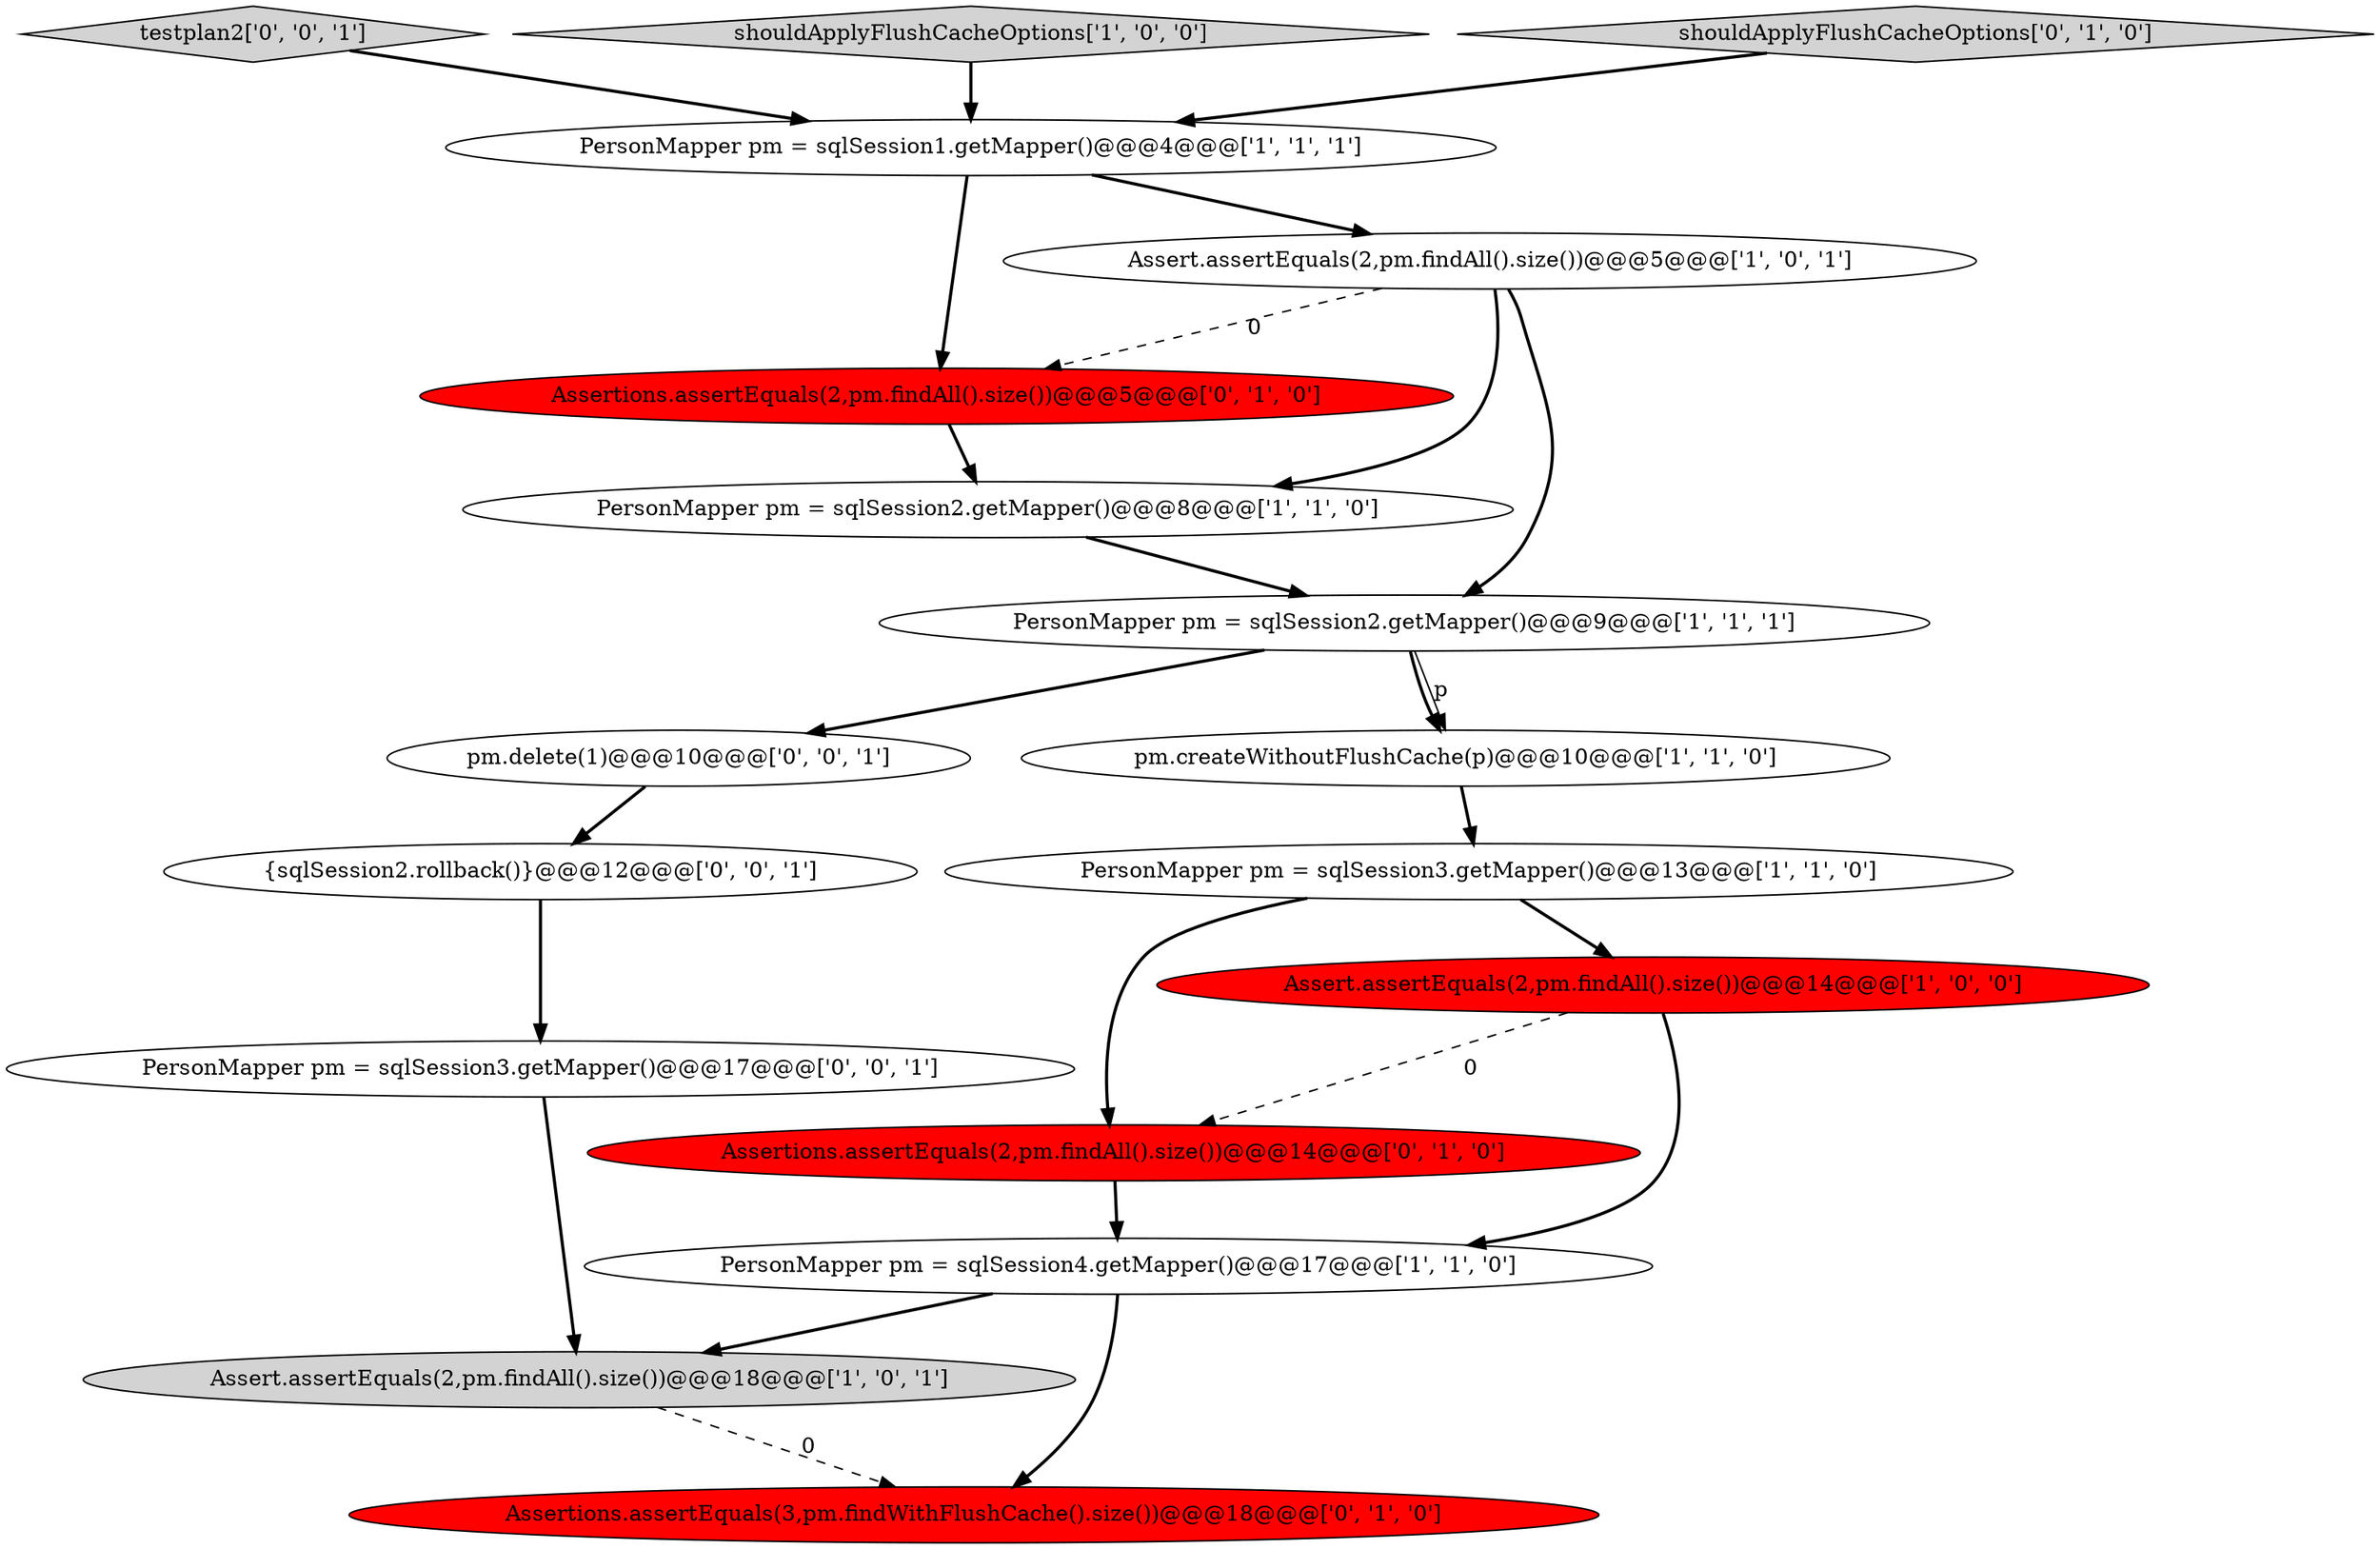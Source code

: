 digraph {
16 [style = filled, label = "{sqlSession2.rollback()}@@@12@@@['0', '0', '1']", fillcolor = white, shape = ellipse image = "AAA0AAABBB3BBB"];
10 [style = filled, label = "Assertions.assertEquals(2,pm.findAll().size())@@@14@@@['0', '1', '0']", fillcolor = red, shape = ellipse image = "AAA1AAABBB2BBB"];
8 [style = filled, label = "PersonMapper pm = sqlSession4.getMapper()@@@17@@@['1', '1', '0']", fillcolor = white, shape = ellipse image = "AAA0AAABBB1BBB"];
13 [style = filled, label = "Assertions.assertEquals(3,pm.findWithFlushCache().size())@@@18@@@['0', '1', '0']", fillcolor = red, shape = ellipse image = "AAA1AAABBB2BBB"];
15 [style = filled, label = "testplan2['0', '0', '1']", fillcolor = lightgray, shape = diamond image = "AAA0AAABBB3BBB"];
0 [style = filled, label = "Assert.assertEquals(2,pm.findAll().size())@@@5@@@['1', '0', '1']", fillcolor = white, shape = ellipse image = "AAA0AAABBB1BBB"];
17 [style = filled, label = "pm.delete(1)@@@10@@@['0', '0', '1']", fillcolor = white, shape = ellipse image = "AAA0AAABBB3BBB"];
4 [style = filled, label = "shouldApplyFlushCacheOptions['1', '0', '0']", fillcolor = lightgray, shape = diamond image = "AAA0AAABBB1BBB"];
7 [style = filled, label = "pm.createWithoutFlushCache(p)@@@10@@@['1', '1', '0']", fillcolor = white, shape = ellipse image = "AAA0AAABBB1BBB"];
3 [style = filled, label = "PersonMapper pm = sqlSession2.getMapper()@@@9@@@['1', '1', '1']", fillcolor = white, shape = ellipse image = "AAA0AAABBB1BBB"];
12 [style = filled, label = "Assertions.assertEquals(2,pm.findAll().size())@@@5@@@['0', '1', '0']", fillcolor = red, shape = ellipse image = "AAA1AAABBB2BBB"];
2 [style = filled, label = "PersonMapper pm = sqlSession1.getMapper()@@@4@@@['1', '1', '1']", fillcolor = white, shape = ellipse image = "AAA0AAABBB1BBB"];
6 [style = filled, label = "PersonMapper pm = sqlSession2.getMapper()@@@8@@@['1', '1', '0']", fillcolor = white, shape = ellipse image = "AAA0AAABBB1BBB"];
1 [style = filled, label = "Assert.assertEquals(2,pm.findAll().size())@@@14@@@['1', '0', '0']", fillcolor = red, shape = ellipse image = "AAA1AAABBB1BBB"];
5 [style = filled, label = "PersonMapper pm = sqlSession3.getMapper()@@@13@@@['1', '1', '0']", fillcolor = white, shape = ellipse image = "AAA0AAABBB1BBB"];
14 [style = filled, label = "PersonMapper pm = sqlSession3.getMapper()@@@17@@@['0', '0', '1']", fillcolor = white, shape = ellipse image = "AAA0AAABBB3BBB"];
9 [style = filled, label = "Assert.assertEquals(2,pm.findAll().size())@@@18@@@['1', '0', '1']", fillcolor = lightgray, shape = ellipse image = "AAA0AAABBB1BBB"];
11 [style = filled, label = "shouldApplyFlushCacheOptions['0', '1', '0']", fillcolor = lightgray, shape = diamond image = "AAA0AAABBB2BBB"];
0->3 [style = bold, label=""];
6->3 [style = bold, label=""];
5->10 [style = bold, label=""];
15->2 [style = bold, label=""];
1->8 [style = bold, label=""];
0->6 [style = bold, label=""];
3->7 [style = solid, label="p"];
4->2 [style = bold, label=""];
1->10 [style = dashed, label="0"];
0->12 [style = dashed, label="0"];
12->6 [style = bold, label=""];
11->2 [style = bold, label=""];
2->12 [style = bold, label=""];
5->1 [style = bold, label=""];
7->5 [style = bold, label=""];
2->0 [style = bold, label=""];
10->8 [style = bold, label=""];
3->7 [style = bold, label=""];
9->13 [style = dashed, label="0"];
8->9 [style = bold, label=""];
3->17 [style = bold, label=""];
16->14 [style = bold, label=""];
14->9 [style = bold, label=""];
17->16 [style = bold, label=""];
8->13 [style = bold, label=""];
}
